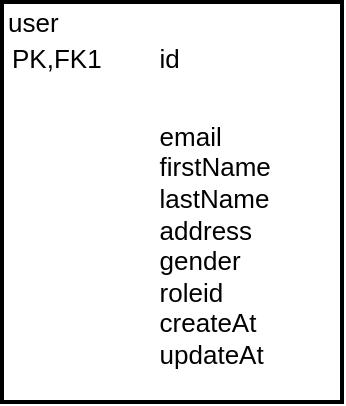 <mxfile version="22.1.3" type="github">
  <diagram name="Page-1" id="9f46799a-70d6-7492-0946-bef42562c5a5">
    <mxGraphModel dx="1050" dy="603" grid="1" gridSize="10" guides="1" tooltips="1" connect="1" arrows="1" fold="1" page="1" pageScale="1" pageWidth="1100" pageHeight="850" background="none" math="0" shadow="0">
      <root>
        <mxCell id="0" />
        <mxCell id="1" parent="0" />
        <mxCell id="-X2ABf3lfd7ox0fuk6VC-1" value="&lt;div style=&quot;box-sizing: border-box; width: 100%; background-image: initial; background-position: initial; background-size: initial; background-repeat: initial; background-attachment: initial; background-origin: initial; background-clip: initial; padding: 2px; font-size: 13px;&quot;&gt;user&lt;br style=&quot;font-size: 13px;&quot;&gt;&lt;table style=&quot;font-size: 13px; width: 100%;&quot; cellpadding=&quot;2&quot; cellspacing=&quot;0&quot;&gt;&lt;tbody style=&quot;font-size: 13px;&quot;&gt;&lt;tr style=&quot;font-size: 13px;&quot;&gt;&lt;td style=&quot;font-size: 13px;&quot;&gt;PK,FK1&lt;/td&gt;&lt;td style=&quot;font-size: 13px;&quot;&gt;id&lt;/td&gt;&lt;/tr&gt;&lt;tr style=&quot;font-size: 13px;&quot;&gt;&lt;td style=&quot;font-size: 13px;&quot;&gt;&lt;br style=&quot;font-size: 13px;&quot;&gt;&lt;/td&gt;&lt;td style=&quot;font-size: 13px;&quot;&gt;&lt;br style=&quot;font-size: 13px;&quot;&gt;&lt;/td&gt;&lt;/tr&gt;&lt;tr style=&quot;font-size: 13px;&quot;&gt;&lt;td style=&quot;font-size: 13px;&quot;&gt;&lt;br style=&quot;font-size: 13px;&quot;&gt;&lt;br style=&quot;font-size: 13px;&quot;&gt;&lt;/td&gt;&lt;td style=&quot;font-size: 13px;&quot;&gt;email&amp;nbsp;&lt;br style=&quot;font-size: 13px;&quot;&gt;firstName&lt;br style=&quot;font-size: 13px;&quot;&gt;lastName&lt;br style=&quot;font-size: 13px;&quot;&gt;address&lt;br style=&quot;font-size: 13px;&quot;&gt;gender&lt;br style=&quot;font-size: 13px;&quot;&gt;roleid&lt;br style=&quot;font-size: 13px;&quot;&gt;createAt&lt;br style=&quot;font-size: 13px;&quot;&gt;updateAt&lt;/td&gt;&lt;/tr&gt;&lt;/tbody&gt;&lt;/table&gt;&lt;/div&gt;" style="verticalAlign=top;align=left;overflow=fill;html=1;whiteSpace=wrap;strokeWidth=2;perimeterSpacing=1;labelBackgroundColor=none;labelBorderColor=default;spacingTop=0;spacing=2;horizontal=1;fontStyle=0;fontSize=13;glass=0;" vertex="1" parent="1">
          <mxGeometry x="40" y="40" width="170" height="200" as="geometry" />
        </mxCell>
      </root>
    </mxGraphModel>
  </diagram>
</mxfile>
